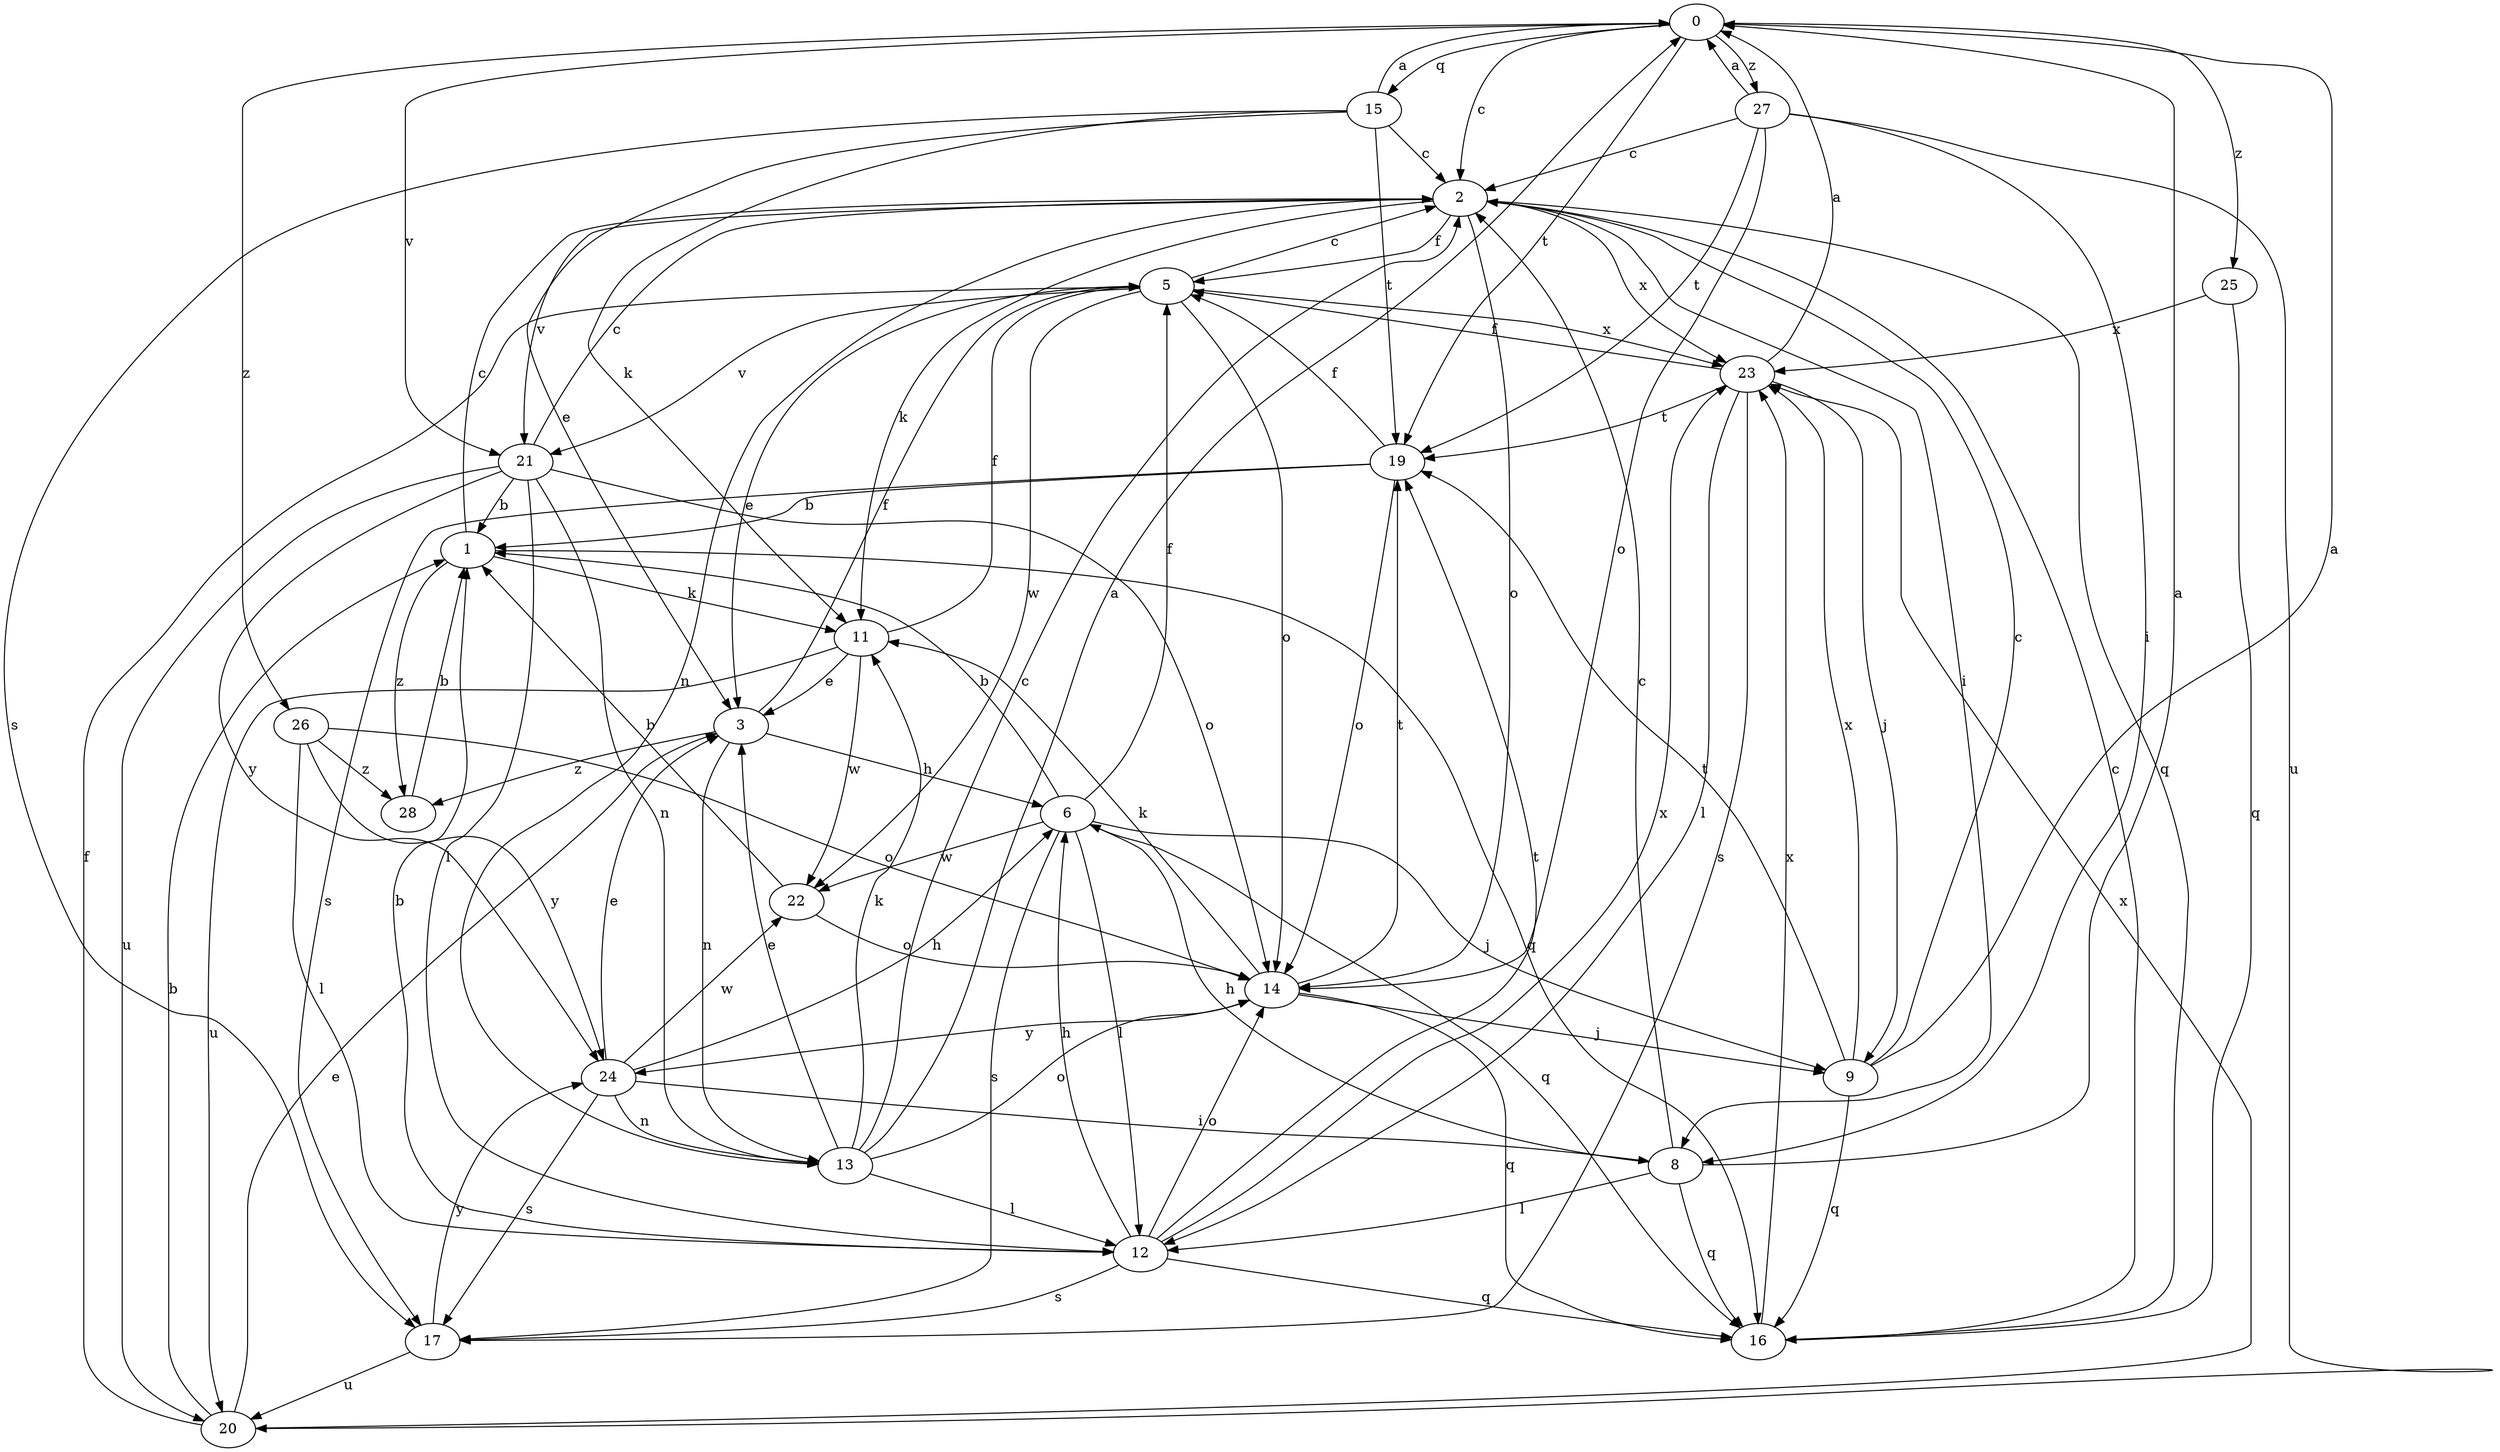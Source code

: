 strict digraph  {
0;
1;
2;
3;
5;
6;
8;
9;
11;
12;
13;
14;
15;
16;
17;
19;
20;
21;
22;
23;
24;
25;
26;
27;
28;
0 -> 2  [label=c];
0 -> 15  [label=q];
0 -> 19  [label=t];
0 -> 21  [label=v];
0 -> 25  [label=z];
0 -> 26  [label=z];
0 -> 27  [label=z];
1 -> 2  [label=c];
1 -> 11  [label=k];
1 -> 16  [label=q];
1 -> 28  [label=z];
2 -> 5  [label=f];
2 -> 8  [label=i];
2 -> 11  [label=k];
2 -> 13  [label=n];
2 -> 14  [label=o];
2 -> 16  [label=q];
2 -> 21  [label=v];
2 -> 23  [label=x];
3 -> 5  [label=f];
3 -> 6  [label=h];
3 -> 13  [label=n];
3 -> 28  [label=z];
5 -> 2  [label=c];
5 -> 3  [label=e];
5 -> 14  [label=o];
5 -> 21  [label=v];
5 -> 22  [label=w];
5 -> 23  [label=x];
6 -> 1  [label=b];
6 -> 5  [label=f];
6 -> 9  [label=j];
6 -> 12  [label=l];
6 -> 16  [label=q];
6 -> 17  [label=s];
6 -> 22  [label=w];
8 -> 0  [label=a];
8 -> 2  [label=c];
8 -> 6  [label=h];
8 -> 12  [label=l];
8 -> 16  [label=q];
9 -> 0  [label=a];
9 -> 2  [label=c];
9 -> 16  [label=q];
9 -> 19  [label=t];
9 -> 23  [label=x];
11 -> 3  [label=e];
11 -> 5  [label=f];
11 -> 20  [label=u];
11 -> 22  [label=w];
12 -> 1  [label=b];
12 -> 6  [label=h];
12 -> 14  [label=o];
12 -> 16  [label=q];
12 -> 17  [label=s];
12 -> 19  [label=t];
12 -> 23  [label=x];
13 -> 0  [label=a];
13 -> 2  [label=c];
13 -> 3  [label=e];
13 -> 11  [label=k];
13 -> 12  [label=l];
13 -> 14  [label=o];
14 -> 9  [label=j];
14 -> 11  [label=k];
14 -> 16  [label=q];
14 -> 19  [label=t];
14 -> 24  [label=y];
15 -> 0  [label=a];
15 -> 2  [label=c];
15 -> 3  [label=e];
15 -> 11  [label=k];
15 -> 17  [label=s];
15 -> 19  [label=t];
16 -> 2  [label=c];
16 -> 23  [label=x];
17 -> 20  [label=u];
17 -> 24  [label=y];
19 -> 1  [label=b];
19 -> 5  [label=f];
19 -> 14  [label=o];
19 -> 17  [label=s];
20 -> 1  [label=b];
20 -> 3  [label=e];
20 -> 5  [label=f];
20 -> 23  [label=x];
21 -> 1  [label=b];
21 -> 2  [label=c];
21 -> 12  [label=l];
21 -> 13  [label=n];
21 -> 14  [label=o];
21 -> 20  [label=u];
21 -> 24  [label=y];
22 -> 1  [label=b];
22 -> 14  [label=o];
23 -> 0  [label=a];
23 -> 5  [label=f];
23 -> 9  [label=j];
23 -> 12  [label=l];
23 -> 17  [label=s];
23 -> 19  [label=t];
24 -> 3  [label=e];
24 -> 6  [label=h];
24 -> 8  [label=i];
24 -> 13  [label=n];
24 -> 17  [label=s];
24 -> 22  [label=w];
25 -> 16  [label=q];
25 -> 23  [label=x];
26 -> 12  [label=l];
26 -> 14  [label=o];
26 -> 24  [label=y];
26 -> 28  [label=z];
27 -> 0  [label=a];
27 -> 2  [label=c];
27 -> 8  [label=i];
27 -> 14  [label=o];
27 -> 19  [label=t];
27 -> 20  [label=u];
28 -> 1  [label=b];
}
